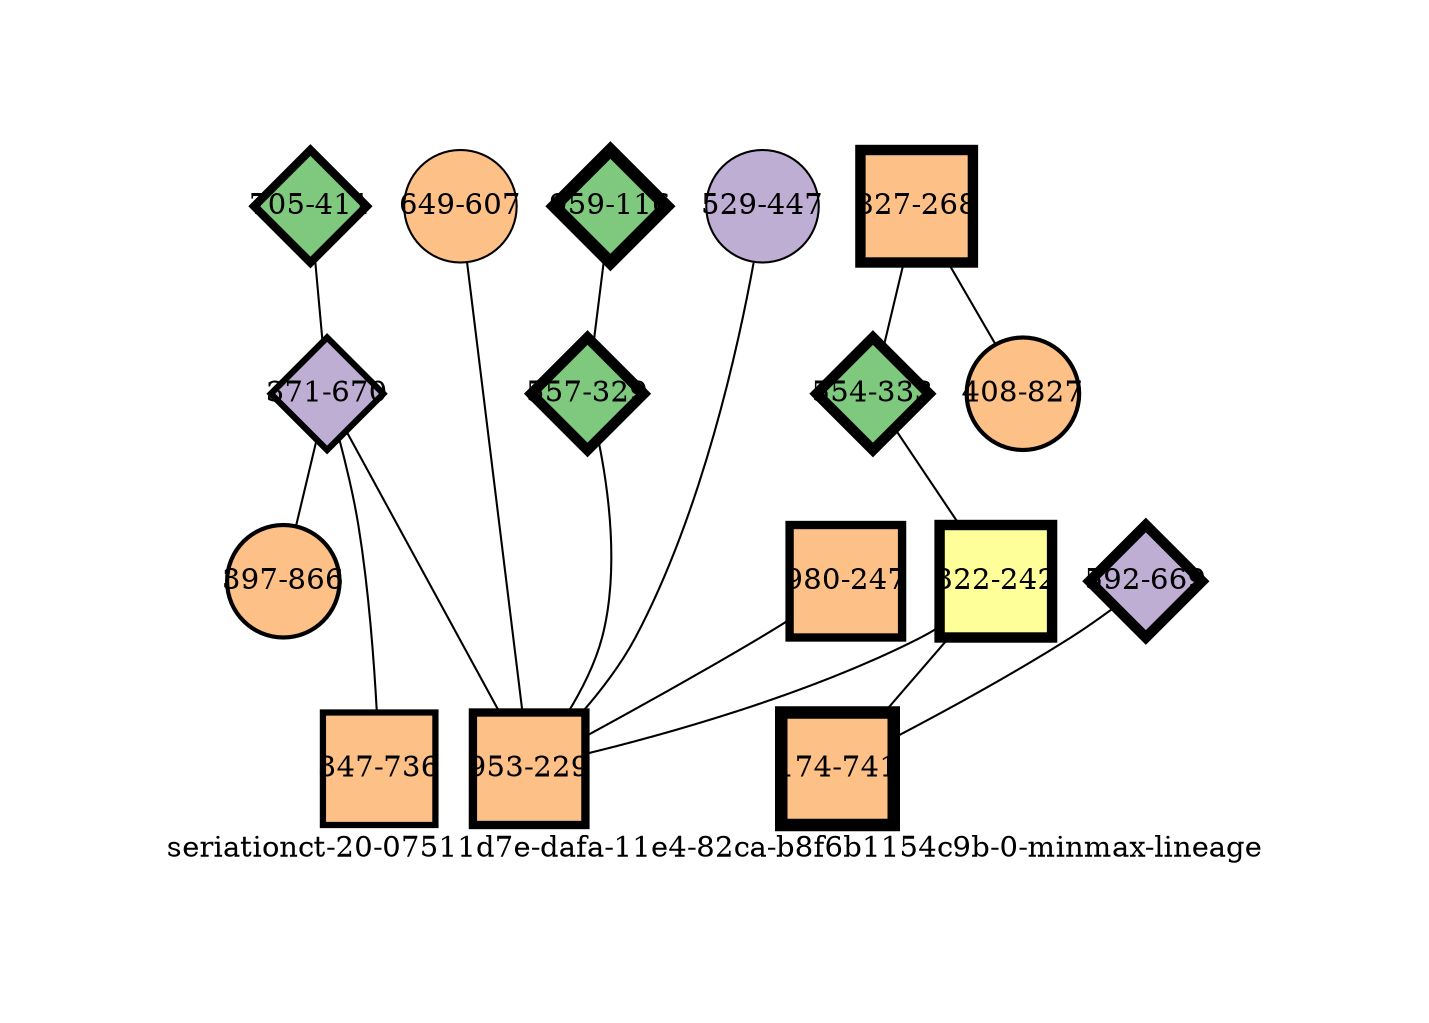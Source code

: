 strict graph "seriationct-20-07511d7e-dafa-11e4-82ca-b8f6b1154c9b-0-minmax-lineage" {
labelloc=b;
ratio=auto;
pad="1.0";
label="seriationct-20-07511d7e-dafa-11e4-82ca-b8f6b1154c9b-0-minmax-lineage";
node [width="0.75", style=filled, fixedsize=true, height="0.75", shape=circle, label=""];
0 [xCoordinate="411.0", appears_in_slice=4, yCoordinate="705.0", colorscheme=accent6, lineage_id=2, short_label="705-411", label="705-411", shape=diamond, cluster_id=0, fillcolor=1, size="500.0", id=8, penwidth="4.0"];
1 [xCoordinate="268.0", appears_in_slice=5, yCoordinate="827.0", colorscheme=accent6, lineage_id=1, short_label="827-268", label="827-268", shape=square, cluster_id=2, fillcolor=3, size="500.0", id=1, penwidth="5.0"];
2 [xCoordinate="607.0", appears_in_slice=1, yCoordinate="649.0", colorscheme=accent6, lineage_id=0, short_label="649-607", label="649-607", shape=circle, cluster_id=2, fillcolor=3, size="500.0", id=2, penwidth="1.0"];
3 [xCoordinate="116.0", appears_in_slice=6, yCoordinate="959.0", colorscheme=accent6, lineage_id=2, short_label="959-116", label="959-116", shape=diamond, cluster_id=0, fillcolor=1, size="500.0", id=3, penwidth="6.0"];
4 [xCoordinate="329.0", appears_in_slice=5, yCoordinate="557.0", colorscheme=accent6, lineage_id=2, short_label="557-329", label="557-329", shape=diamond, cluster_id=0, fillcolor=1, size="500.0", id=5, penwidth="5.0"];
5 [xCoordinate="333.0", appears_in_slice=5, yCoordinate="554.0", colorscheme=accent6, lineage_id=2, short_label="554-333", label="554-333", shape=diamond, cluster_id=0, fillcolor=1, size="500.0", id=6, penwidth="5.0"];
6 [xCoordinate="670.0", appears_in_slice=3, yCoordinate="371.0", colorscheme=accent6, lineage_id=2, short_label="371-670", label="371-670", shape=diamond, cluster_id=1, fillcolor=2, size="500.0", id=7, penwidth="3.0"];
7 [xCoordinate="447.0", appears_in_slice=1, yCoordinate="529.0", colorscheme=accent6, lineage_id=0, short_label="529-447", label="529-447", shape=circle, cluster_id=1, fillcolor=2, size="500.0", id=12, penwidth="1.0"];
8 [xCoordinate="247.0", appears_in_slice=4, yCoordinate="980.0", colorscheme=accent6, lineage_id=1, short_label="980-247", label="980-247", shape=square, cluster_id=2, fillcolor=3, size="500.0", id=0, penwidth="4.0"];
9 [xCoordinate="669.0", appears_in_slice=5, yCoordinate="592.0", colorscheme=accent6, lineage_id=2, short_label="592-669", label="592-669", shape=diamond, cluster_id=1, fillcolor=2, size="500.0", id=9, penwidth="5.0"];
10 [xCoordinate="242.0", appears_in_slice=5, yCoordinate="322.0", colorscheme=accent6, lineage_id=1, short_label="322-242", label="322-242", shape=square, cluster_id=3, fillcolor=4, size="500.0", id=10, penwidth="5.0"];
11 [xCoordinate="827.0", appears_in_slice=2, yCoordinate="408.0", colorscheme=accent6, lineage_id=0, short_label="408-827", label="408-827", shape=circle, cluster_id=2, fillcolor=3, size="500.0", id=11, penwidth="2.0"];
12 [xCoordinate="866.0", appears_in_slice=2, yCoordinate="397.0", colorscheme=accent6, lineage_id=0, short_label="397-866", label="397-866", shape=circle, cluster_id=2, fillcolor=3, size="500.0", id=4, penwidth="2.0"];
13 [xCoordinate="741.0", appears_in_slice=6, yCoordinate="174.0", colorscheme=accent6, lineage_id=1, short_label="174-741", label="174-741", shape=square, cluster_id=2, fillcolor=3, size="500.0", id=13, penwidth="6.0"];
14 [xCoordinate="229.0", appears_in_slice=4, yCoordinate="953.0", colorscheme=accent6, lineage_id=1, short_label="953-229", label="953-229", shape=square, cluster_id=2, fillcolor=3, size="500.0", id=14, penwidth="4.0"];
15 [xCoordinate="736.0", appears_in_slice=3, yCoordinate="347.0", colorscheme=accent6, lineage_id=1, short_label="347-736", label="347-736", shape=square, cluster_id=2, fillcolor=3, size="500.0", id=15, penwidth="3.0"];
0 -- 6  [inverseweight="2.42781387065", weight="0.411893190038"];
1 -- 11  [inverseweight="2.61640288841", weight="0.382204133939"];
1 -- 5  [inverseweight="13.4790966504", weight="0.074188947964"];
2 -- 14  [inverseweight="1.29731479458", weight="0.770822936867"];
3 -- 4  [inverseweight="2.12514052956", weight="0.470557116618"];
4 -- 14  [inverseweight="2.01191361138", weight="0.497039233864"];
5 -- 10  [inverseweight="20.7972582702", weight="0.0480832611207"];
6 -- 12  [inverseweight="1.97948792995", weight="0.505181155626"];
6 -- 14  [inverseweight="2.37225392629", weight="0.421540033686"];
6 -- 15  [inverseweight="2.48286528286", weight="0.402760474724"];
7 -- 14  [inverseweight="1.69924577023", weight="0.588496389114"];
8 -- 14  [inverseweight="21.9687387582", weight="0.045519226707"];
9 -- 13  [inverseweight="3.15848974386", weight="0.316607011925"];
10 -- 14  [inverseweight="1.99926440602", weight="0.500183966156"];
10 -- 13  [inverseweight="1.93146673872", weight="0.517741248115"];
}
